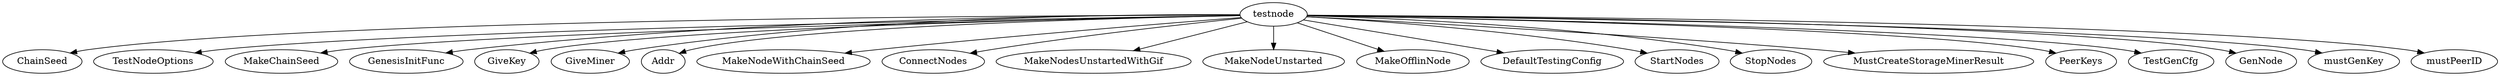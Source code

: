 digraph node1{

testnode->ChainSeed;
testnode->TestNodeOptions;
testnode->MakeChainSeed;
testnode->GenesisInitFunc;
testnode->GiveKey;
testnode->GiveMiner;
testnode->Addr;
testnode->MakeNodeWithChainSeed;
testnode->ConnectNodes;
testnode->MakeNodesUnstartedWithGif;
testnode->MakeNodeUnstarted;
testnode->MakeOfflinNode;
testnode->DefaultTestingConfig;
testnode->StartNodes;
testnode->StopNodes;
testnode->MustCreateStorageMinerResult;
testnode->PeerKeys;
testnode->TestGenCfg;
testnode->GenNode;
testnode->mustGenKey;
testnode->mustPeerID;

}
